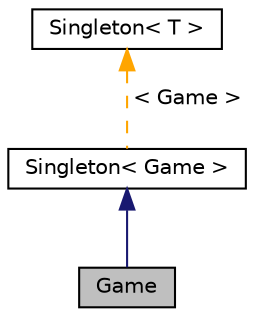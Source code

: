 digraph "Game"
{
  edge [fontname="Helvetica",fontsize="10",labelfontname="Helvetica",labelfontsize="10"];
  node [fontname="Helvetica",fontsize="10",shape=record];
  Node0 [label="Game",height=0.2,width=0.4,color="black", fillcolor="grey75", style="filled", fontcolor="black"];
  Node1 -> Node0 [dir="back",color="midnightblue",fontsize="10",style="solid",fontname="Helvetica"];
  Node1 [label="Singleton\< Game \>",height=0.2,width=0.4,color="black", fillcolor="white", style="filled",URL="$d3/dbc/class_singleton.html"];
  Node2 -> Node1 [dir="back",color="orange",fontsize="10",style="dashed",label=" \< Game \>" ,fontname="Helvetica"];
  Node2 [label="Singleton\< T \>",height=0.2,width=0.4,color="black", fillcolor="white", style="filled",URL="$d3/dbc/class_singleton.html"];
}
